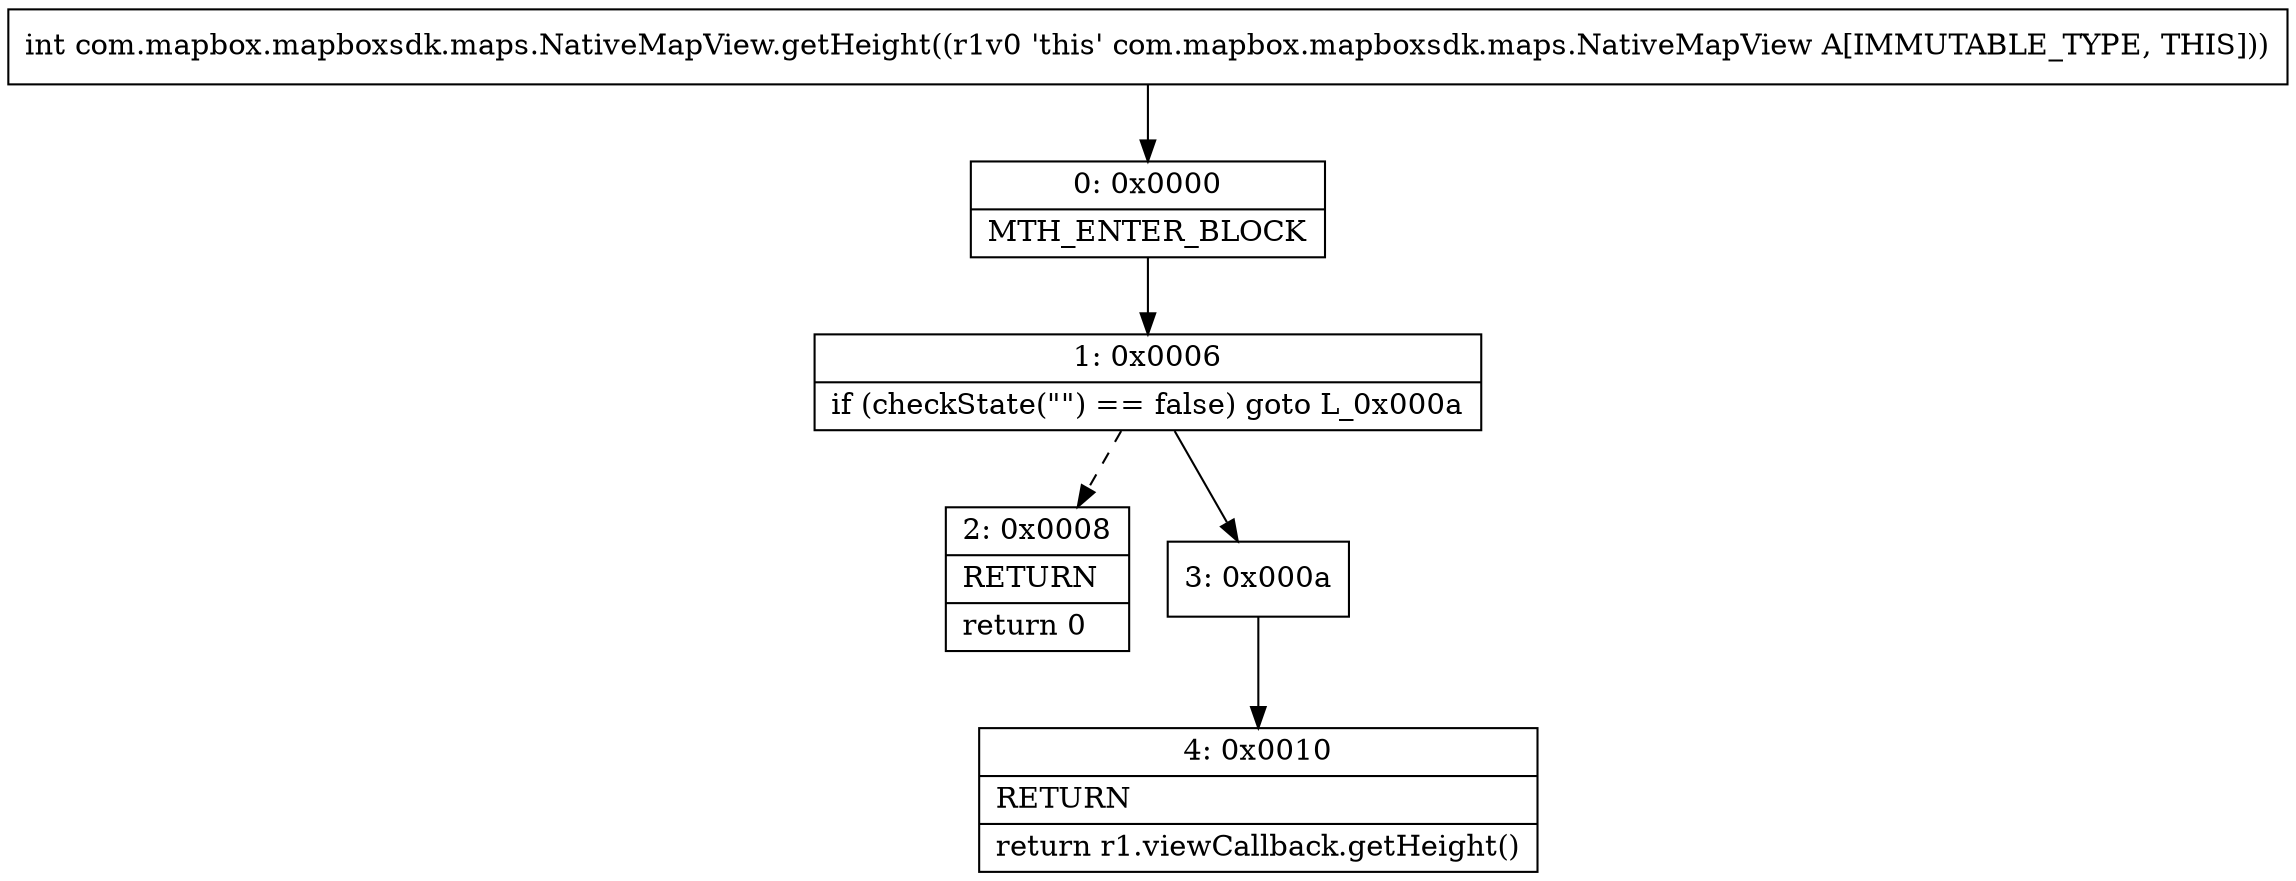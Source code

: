 digraph "CFG forcom.mapbox.mapboxsdk.maps.NativeMapView.getHeight()I" {
Node_0 [shape=record,label="{0\:\ 0x0000|MTH_ENTER_BLOCK\l}"];
Node_1 [shape=record,label="{1\:\ 0x0006|if (checkState(\"\") == false) goto L_0x000a\l}"];
Node_2 [shape=record,label="{2\:\ 0x0008|RETURN\l|return 0\l}"];
Node_3 [shape=record,label="{3\:\ 0x000a}"];
Node_4 [shape=record,label="{4\:\ 0x0010|RETURN\l|return r1.viewCallback.getHeight()\l}"];
MethodNode[shape=record,label="{int com.mapbox.mapboxsdk.maps.NativeMapView.getHeight((r1v0 'this' com.mapbox.mapboxsdk.maps.NativeMapView A[IMMUTABLE_TYPE, THIS])) }"];
MethodNode -> Node_0;
Node_0 -> Node_1;
Node_1 -> Node_2[style=dashed];
Node_1 -> Node_3;
Node_3 -> Node_4;
}

